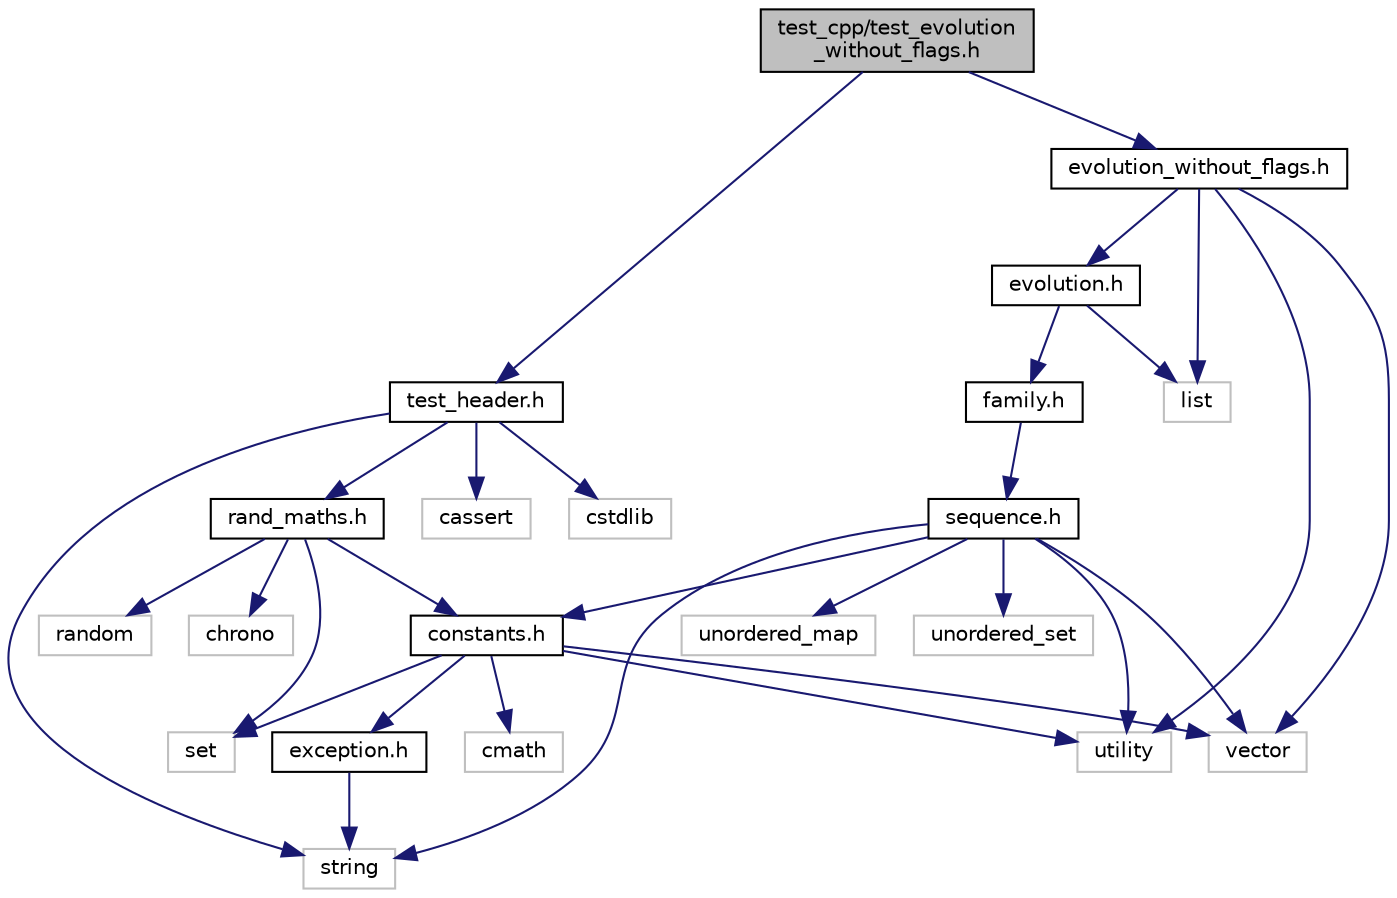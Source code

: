 digraph "test_cpp/test_evolution_without_flags.h"
{
 // LATEX_PDF_SIZE
  edge [fontname="Helvetica",fontsize="10",labelfontname="Helvetica",labelfontsize="10"];
  node [fontname="Helvetica",fontsize="10",shape=record];
  Node1 [label="test_cpp/test_evolution\l_without_flags.h",height=0.2,width=0.4,color="black", fillcolor="grey75", style="filled", fontcolor="black",tooltip="To test the functionality of the EvolutionWithoutFlags class."];
  Node1 -> Node2 [color="midnightblue",fontsize="10",style="solid"];
  Node2 [label="test_header.h",height=0.2,width=0.4,color="black", fillcolor="white", style="filled",URL="$test__header_8h.html",tooltip=" "];
  Node2 -> Node3 [color="midnightblue",fontsize="10",style="solid"];
  Node3 [label="cassert",height=0.2,width=0.4,color="grey75", fillcolor="white", style="filled",tooltip=" "];
  Node2 -> Node4 [color="midnightblue",fontsize="10",style="solid"];
  Node4 [label="cstdlib",height=0.2,width=0.4,color="grey75", fillcolor="white", style="filled",tooltip=" "];
  Node2 -> Node5 [color="midnightblue",fontsize="10",style="solid"];
  Node5 [label="string",height=0.2,width=0.4,color="grey75", fillcolor="white", style="filled",tooltip=" "];
  Node2 -> Node6 [color="midnightblue",fontsize="10",style="solid"];
  Node6 [label="rand_maths.h",height=0.2,width=0.4,color="black", fillcolor="white", style="filled",URL="$rand__maths_8h.html",tooltip="Declaration of the global random number generator."];
  Node6 -> Node7 [color="midnightblue",fontsize="10",style="solid"];
  Node7 [label="constants.h",height=0.2,width=0.4,color="black", fillcolor="white", style="filled",URL="$constants_8h.html",tooltip="Definitions for enums/constants/functions that are used everywhere."];
  Node7 -> Node8 [color="midnightblue",fontsize="10",style="solid"];
  Node8 [label="exception.h",height=0.2,width=0.4,color="black", fillcolor="white", style="filled",URL="$exception_8h.html",tooltip="Basic exception class that can store an error message."];
  Node8 -> Node5 [color="midnightblue",fontsize="10",style="solid"];
  Node7 -> Node9 [color="midnightblue",fontsize="10",style="solid"];
  Node9 [label="cmath",height=0.2,width=0.4,color="grey75", fillcolor="white", style="filled",tooltip=" "];
  Node7 -> Node10 [color="midnightblue",fontsize="10",style="solid"];
  Node10 [label="set",height=0.2,width=0.4,color="grey75", fillcolor="white", style="filled",tooltip=" "];
  Node7 -> Node11 [color="midnightblue",fontsize="10",style="solid"];
  Node11 [label="utility",height=0.2,width=0.4,color="grey75", fillcolor="white", style="filled",tooltip=" "];
  Node7 -> Node12 [color="midnightblue",fontsize="10",style="solid"];
  Node12 [label="vector",height=0.2,width=0.4,color="grey75", fillcolor="white", style="filled",tooltip=" "];
  Node6 -> Node13 [color="midnightblue",fontsize="10",style="solid"];
  Node13 [label="chrono",height=0.2,width=0.4,color="grey75", fillcolor="white", style="filled",tooltip=" "];
  Node6 -> Node14 [color="midnightblue",fontsize="10",style="solid"];
  Node14 [label="random",height=0.2,width=0.4,color="grey75", fillcolor="white", style="filled",tooltip=" "];
  Node6 -> Node10 [color="midnightblue",fontsize="10",style="solid"];
  Node1 -> Node15 [color="midnightblue",fontsize="10",style="solid"];
  Node15 [label="evolution_without_flags.h",height=0.2,width=0.4,color="black", fillcolor="white", style="filled",URL="$evolution__without__flags_8h_source.html",tooltip=" "];
  Node15 -> Node16 [color="midnightblue",fontsize="10",style="solid"];
  Node16 [label="evolution.h",height=0.2,width=0.4,color="black", fillcolor="white", style="filled",URL="$evolution_8h_source.html",tooltip=" "];
  Node16 -> Node17 [color="midnightblue",fontsize="10",style="solid"];
  Node17 [label="family.h",height=0.2,width=0.4,color="black", fillcolor="white", style="filled",URL="$family_8h.html",tooltip="To store a set of sequences that can recombine with each other."];
  Node17 -> Node18 [color="midnightblue",fontsize="10",style="solid"];
  Node18 [label="sequence.h",height=0.2,width=0.4,color="black", fillcolor="white", style="filled",URL="$sequence_8h.html",tooltip="To store a DNA sequence and the mutations that it has undergone."];
  Node18 -> Node7 [color="midnightblue",fontsize="10",style="solid"];
  Node18 -> Node5 [color="midnightblue",fontsize="10",style="solid"];
  Node18 -> Node19 [color="midnightblue",fontsize="10",style="solid"];
  Node19 [label="unordered_map",height=0.2,width=0.4,color="grey75", fillcolor="white", style="filled",tooltip=" "];
  Node18 -> Node20 [color="midnightblue",fontsize="10",style="solid"];
  Node20 [label="unordered_set",height=0.2,width=0.4,color="grey75", fillcolor="white", style="filled",tooltip=" "];
  Node18 -> Node11 [color="midnightblue",fontsize="10",style="solid"];
  Node18 -> Node12 [color="midnightblue",fontsize="10",style="solid"];
  Node16 -> Node21 [color="midnightblue",fontsize="10",style="solid"];
  Node21 [label="list",height=0.2,width=0.4,color="grey75", fillcolor="white", style="filled",tooltip=" "];
  Node15 -> Node21 [color="midnightblue",fontsize="10",style="solid"];
  Node15 -> Node11 [color="midnightblue",fontsize="10",style="solid"];
  Node15 -> Node12 [color="midnightblue",fontsize="10",style="solid"];
}
